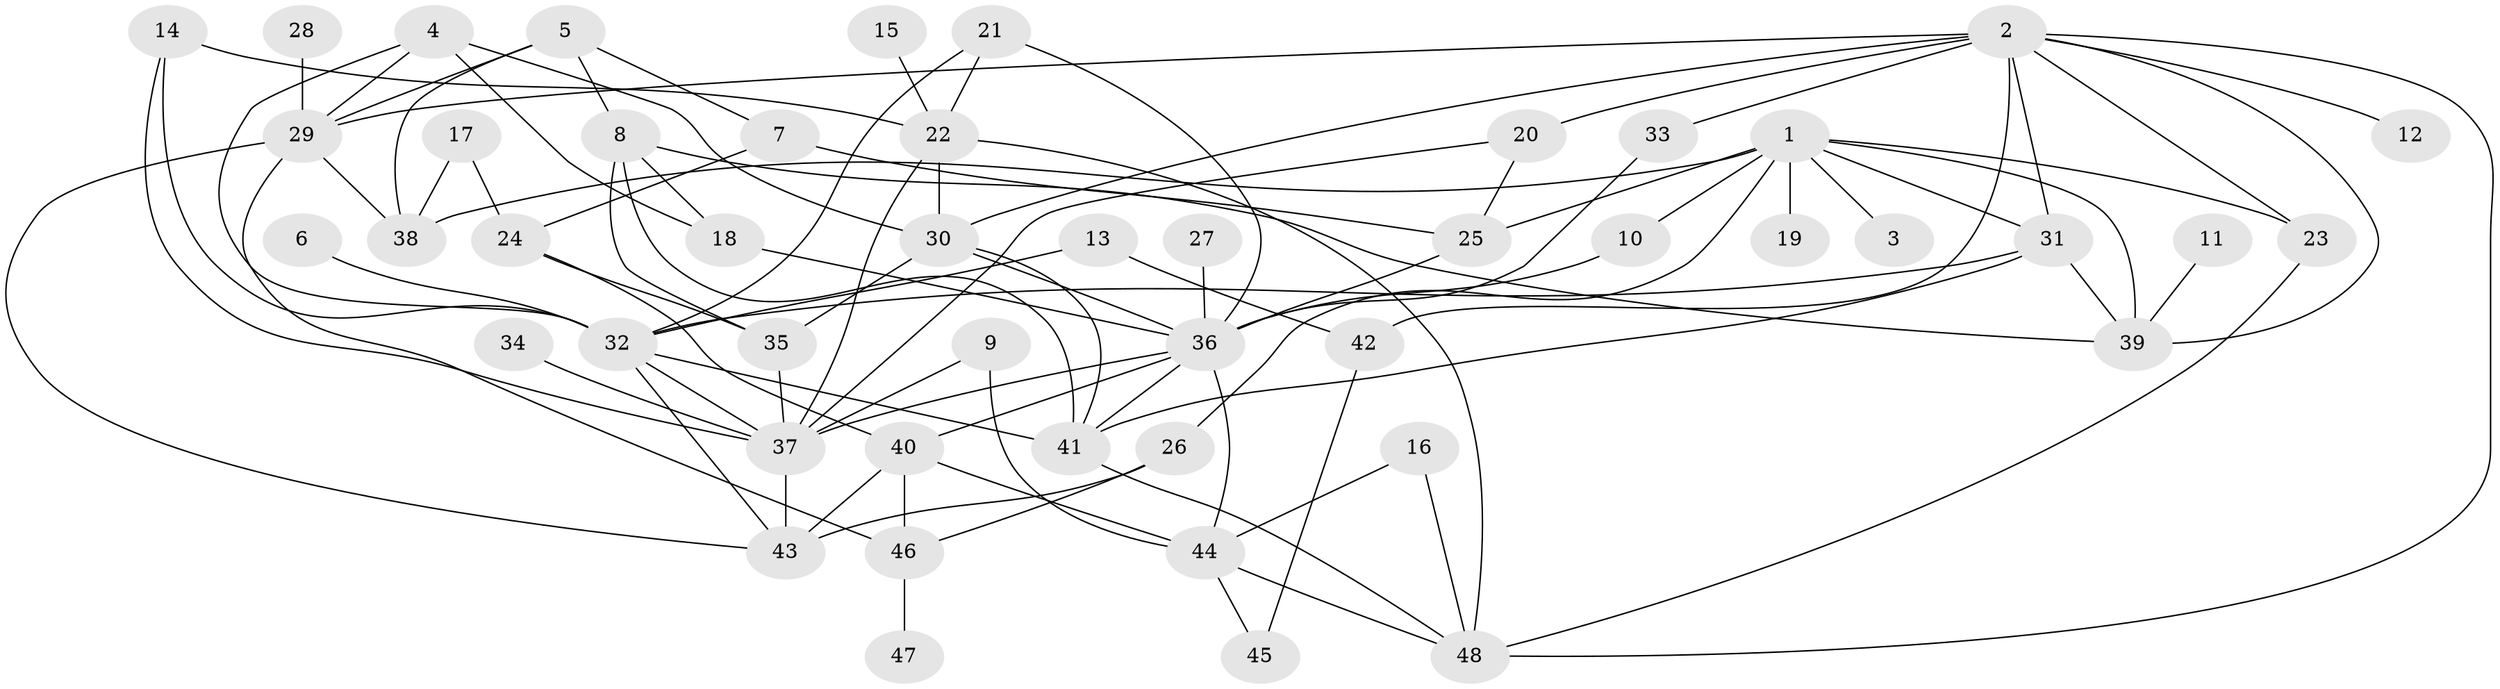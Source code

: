 // original degree distribution, {8: 0.021052631578947368, 4: 0.15789473684210525, 3: 0.24210526315789474, 7: 0.031578947368421054, 5: 0.042105263157894736, 2: 0.3157894736842105, 1: 0.15789473684210525, 11: 0.010526315789473684, 6: 0.021052631578947368}
// Generated by graph-tools (version 1.1) at 2025/25/03/09/25 03:25:29]
// undirected, 48 vertices, 93 edges
graph export_dot {
graph [start="1"]
  node [color=gray90,style=filled];
  1;
  2;
  3;
  4;
  5;
  6;
  7;
  8;
  9;
  10;
  11;
  12;
  13;
  14;
  15;
  16;
  17;
  18;
  19;
  20;
  21;
  22;
  23;
  24;
  25;
  26;
  27;
  28;
  29;
  30;
  31;
  32;
  33;
  34;
  35;
  36;
  37;
  38;
  39;
  40;
  41;
  42;
  43;
  44;
  45;
  46;
  47;
  48;
  1 -- 3 [weight=1.0];
  1 -- 10 [weight=1.0];
  1 -- 19 [weight=1.0];
  1 -- 23 [weight=1.0];
  1 -- 25 [weight=1.0];
  1 -- 26 [weight=1.0];
  1 -- 31 [weight=1.0];
  1 -- 38 [weight=1.0];
  1 -- 39 [weight=1.0];
  2 -- 12 [weight=1.0];
  2 -- 20 [weight=1.0];
  2 -- 23 [weight=1.0];
  2 -- 29 [weight=1.0];
  2 -- 30 [weight=1.0];
  2 -- 31 [weight=1.0];
  2 -- 33 [weight=1.0];
  2 -- 39 [weight=1.0];
  2 -- 42 [weight=1.0];
  2 -- 48 [weight=1.0];
  4 -- 18 [weight=1.0];
  4 -- 29 [weight=1.0];
  4 -- 30 [weight=1.0];
  4 -- 32 [weight=1.0];
  5 -- 7 [weight=1.0];
  5 -- 8 [weight=1.0];
  5 -- 29 [weight=1.0];
  5 -- 38 [weight=1.0];
  6 -- 32 [weight=1.0];
  7 -- 24 [weight=1.0];
  7 -- 25 [weight=1.0];
  8 -- 18 [weight=1.0];
  8 -- 35 [weight=1.0];
  8 -- 39 [weight=1.0];
  8 -- 41 [weight=1.0];
  9 -- 37 [weight=1.0];
  9 -- 44 [weight=1.0];
  10 -- 36 [weight=1.0];
  11 -- 39 [weight=1.0];
  13 -- 32 [weight=1.0];
  13 -- 42 [weight=1.0];
  14 -- 22 [weight=1.0];
  14 -- 32 [weight=1.0];
  14 -- 37 [weight=1.0];
  15 -- 22 [weight=1.0];
  16 -- 44 [weight=1.0];
  16 -- 48 [weight=1.0];
  17 -- 24 [weight=1.0];
  17 -- 38 [weight=1.0];
  18 -- 36 [weight=1.0];
  20 -- 25 [weight=1.0];
  20 -- 37 [weight=1.0];
  21 -- 22 [weight=1.0];
  21 -- 32 [weight=1.0];
  21 -- 36 [weight=1.0];
  22 -- 30 [weight=1.0];
  22 -- 37 [weight=1.0];
  22 -- 48 [weight=1.0];
  23 -- 48 [weight=1.0];
  24 -- 35 [weight=1.0];
  24 -- 40 [weight=1.0];
  25 -- 36 [weight=1.0];
  26 -- 43 [weight=1.0];
  26 -- 46 [weight=1.0];
  27 -- 36 [weight=1.0];
  28 -- 29 [weight=1.0];
  29 -- 38 [weight=1.0];
  29 -- 43 [weight=1.0];
  29 -- 46 [weight=1.0];
  30 -- 35 [weight=1.0];
  30 -- 36 [weight=1.0];
  30 -- 41 [weight=1.0];
  31 -- 32 [weight=1.0];
  31 -- 39 [weight=1.0];
  31 -- 41 [weight=1.0];
  32 -- 37 [weight=1.0];
  32 -- 41 [weight=2.0];
  32 -- 43 [weight=1.0];
  33 -- 36 [weight=1.0];
  34 -- 37 [weight=1.0];
  35 -- 37 [weight=1.0];
  36 -- 37 [weight=1.0];
  36 -- 40 [weight=1.0];
  36 -- 41 [weight=1.0];
  36 -- 44 [weight=1.0];
  37 -- 43 [weight=1.0];
  40 -- 43 [weight=1.0];
  40 -- 44 [weight=1.0];
  40 -- 46 [weight=1.0];
  41 -- 48 [weight=1.0];
  42 -- 45 [weight=1.0];
  44 -- 45 [weight=1.0];
  44 -- 48 [weight=1.0];
  46 -- 47 [weight=1.0];
}
